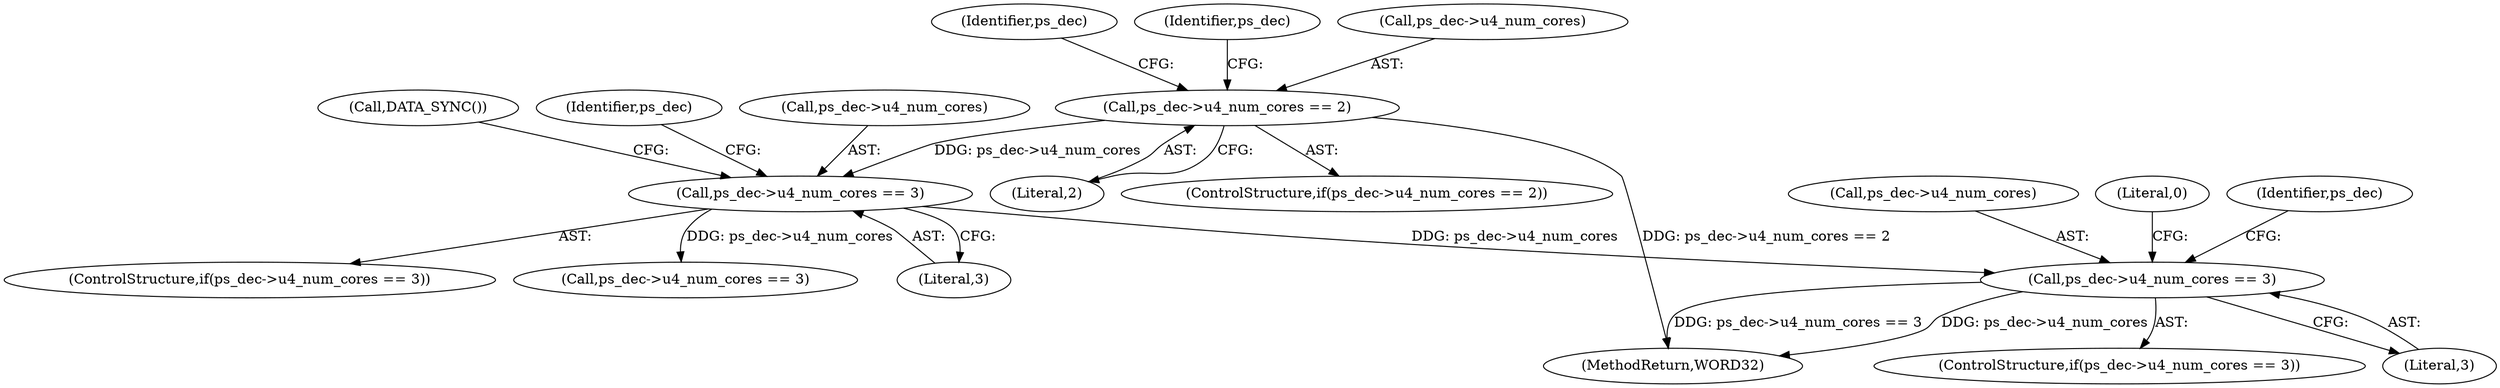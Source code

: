 digraph "0_Android_0b23c81c3dd9ec38f7e6806a3955fed1925541a0@pointer" {
"1001998" [label="(Call,ps_dec->u4_num_cores == 3)"];
"1001722" [label="(Call,ps_dec->u4_num_cores == 3)"];
"1001625" [label="(Call,ps_dec->u4_num_cores == 2)"];
"1002005" [label="(Identifier,ps_dec)"];
"1001730" [label="(Call,DATA_SYNC())"];
"1001726" [label="(Literal,3)"];
"1001720" [label="(Identifier,ps_dec)"];
"1001721" [label="(ControlStructure,if(ps_dec->u4_num_cores == 3))"];
"1001999" [label="(Call,ps_dec->u4_num_cores)"];
"1002226" [label="(MethodReturn,WORD32)"];
"1001635" [label="(Identifier,ps_dec)"];
"1001625" [label="(Call,ps_dec->u4_num_cores == 2)"];
"1001729" [label="(Identifier,ps_dec)"];
"1001821" [label="(Call,ps_dec->u4_num_cores == 3)"];
"1002010" [label="(Literal,0)"];
"1001626" [label="(Call,ps_dec->u4_num_cores)"];
"1001997" [label="(ControlStructure,if(ps_dec->u4_num_cores == 3))"];
"1001722" [label="(Call,ps_dec->u4_num_cores == 3)"];
"1001998" [label="(Call,ps_dec->u4_num_cores == 3)"];
"1001624" [label="(ControlStructure,if(ps_dec->u4_num_cores == 2))"];
"1001629" [label="(Literal,2)"];
"1002002" [label="(Literal,3)"];
"1001723" [label="(Call,ps_dec->u4_num_cores)"];
"1001998" -> "1001997"  [label="AST: "];
"1001998" -> "1002002"  [label="CFG: "];
"1001999" -> "1001998"  [label="AST: "];
"1002002" -> "1001998"  [label="AST: "];
"1002005" -> "1001998"  [label="CFG: "];
"1002010" -> "1001998"  [label="CFG: "];
"1001998" -> "1002226"  [label="DDG: ps_dec->u4_num_cores == 3"];
"1001998" -> "1002226"  [label="DDG: ps_dec->u4_num_cores"];
"1001722" -> "1001998"  [label="DDG: ps_dec->u4_num_cores"];
"1001722" -> "1001721"  [label="AST: "];
"1001722" -> "1001726"  [label="CFG: "];
"1001723" -> "1001722"  [label="AST: "];
"1001726" -> "1001722"  [label="AST: "];
"1001729" -> "1001722"  [label="CFG: "];
"1001730" -> "1001722"  [label="CFG: "];
"1001625" -> "1001722"  [label="DDG: ps_dec->u4_num_cores"];
"1001722" -> "1001821"  [label="DDG: ps_dec->u4_num_cores"];
"1001625" -> "1001624"  [label="AST: "];
"1001625" -> "1001629"  [label="CFG: "];
"1001626" -> "1001625"  [label="AST: "];
"1001629" -> "1001625"  [label="AST: "];
"1001635" -> "1001625"  [label="CFG: "];
"1001720" -> "1001625"  [label="CFG: "];
"1001625" -> "1002226"  [label="DDG: ps_dec->u4_num_cores == 2"];
}
